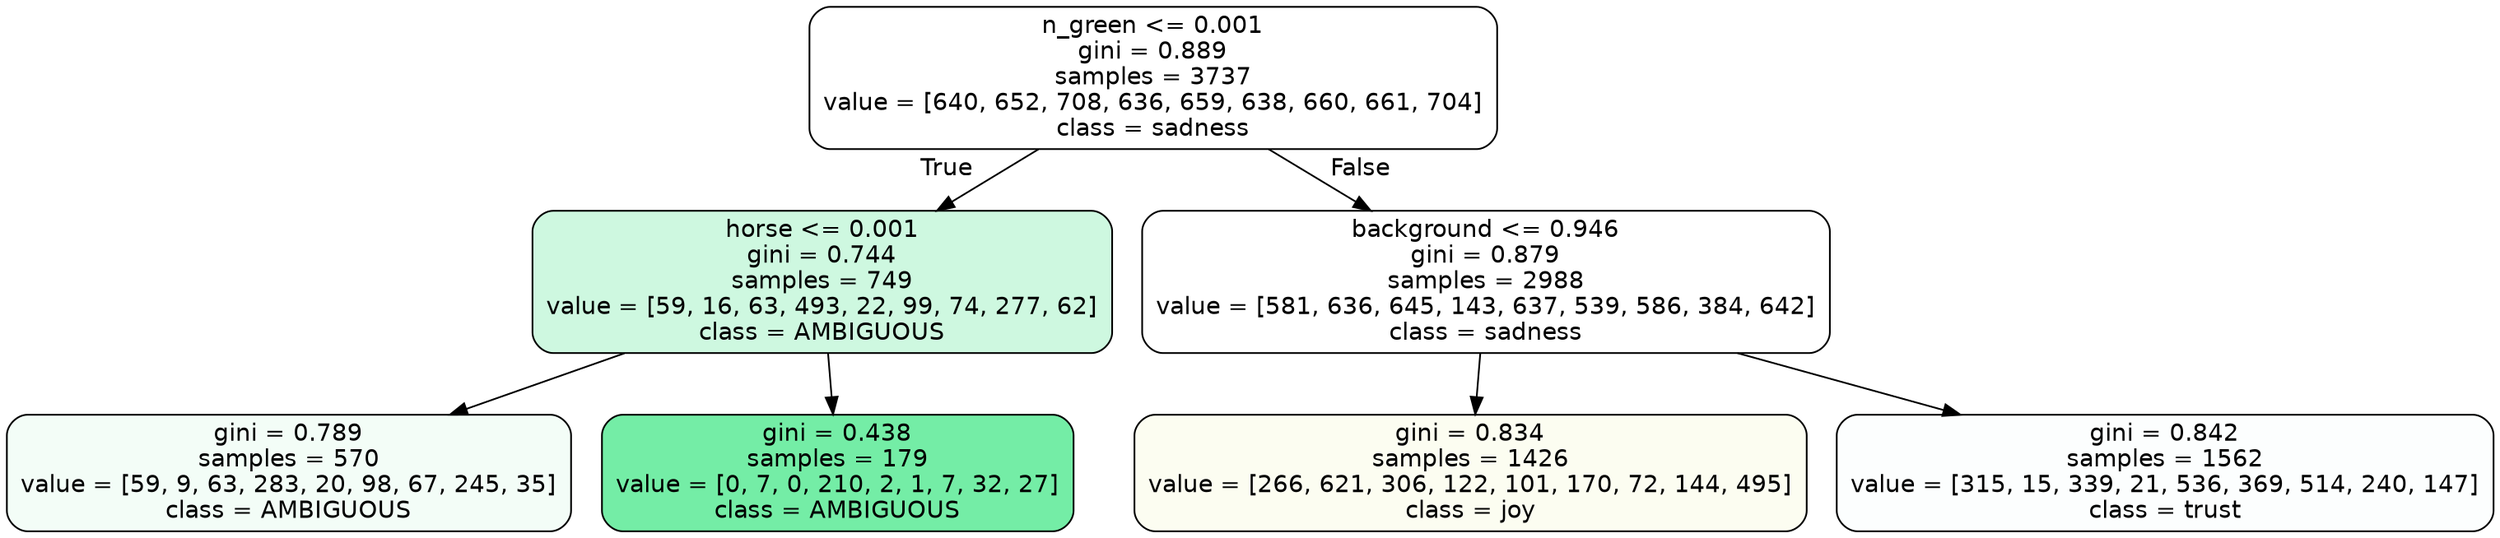 digraph Tree {
node [shape=box, style="filled, rounded", color="black", fontname=helvetica] ;
edge [fontname=helvetica] ;
0 [label="n_green <= 0.001\ngini = 0.889\nsamples = 3737\nvalue = [640, 652, 708, 636, 659, 638, 660, 661, 704]\nclass = sadness", fillcolor="#64e53900"] ;
1 [label="horse <= 0.001\ngini = 0.744\nsamples = 749\nvalue = [59, 16, 63, 493, 22, 99, 74, 277, 62]\nclass = AMBIGUOUS", fillcolor="#39e5813e"] ;
0 -> 1 [labeldistance=2.5, labelangle=45, headlabel="True"] ;
2 [label="gini = 0.789\nsamples = 570\nvalue = [59, 9, 63, 283, 20, 98, 67, 245, 35]\nclass = AMBIGUOUS", fillcolor="#39e5810f"] ;
1 -> 2 ;
3 [label="gini = 0.438\nsamples = 179\nvalue = [0, 7, 0, 210, 2, 1, 7, 32, 27]\nclass = AMBIGUOUS", fillcolor="#39e581b3"] ;
1 -> 3 ;
4 [label="background <= 0.946\ngini = 0.879\nsamples = 2988\nvalue = [581, 636, 645, 143, 637, 539, 586, 384, 642]\nclass = sadness", fillcolor="#64e53900"] ;
0 -> 4 [labeldistance=2.5, labelangle=-45, headlabel="False"] ;
5 [label="gini = 0.834\nsamples = 1426\nvalue = [266, 621, 306, 122, 101, 170, 72, 144, 495]\nclass = joy", fillcolor="#d7e53912"] ;
4 -> 5 ;
6 [label="gini = 0.842\nsamples = 1562\nvalue = [315, 15, 339, 21, 536, 369, 514, 240, 147]\nclass = trust", fillcolor="#39d7e503"] ;
4 -> 6 ;
}